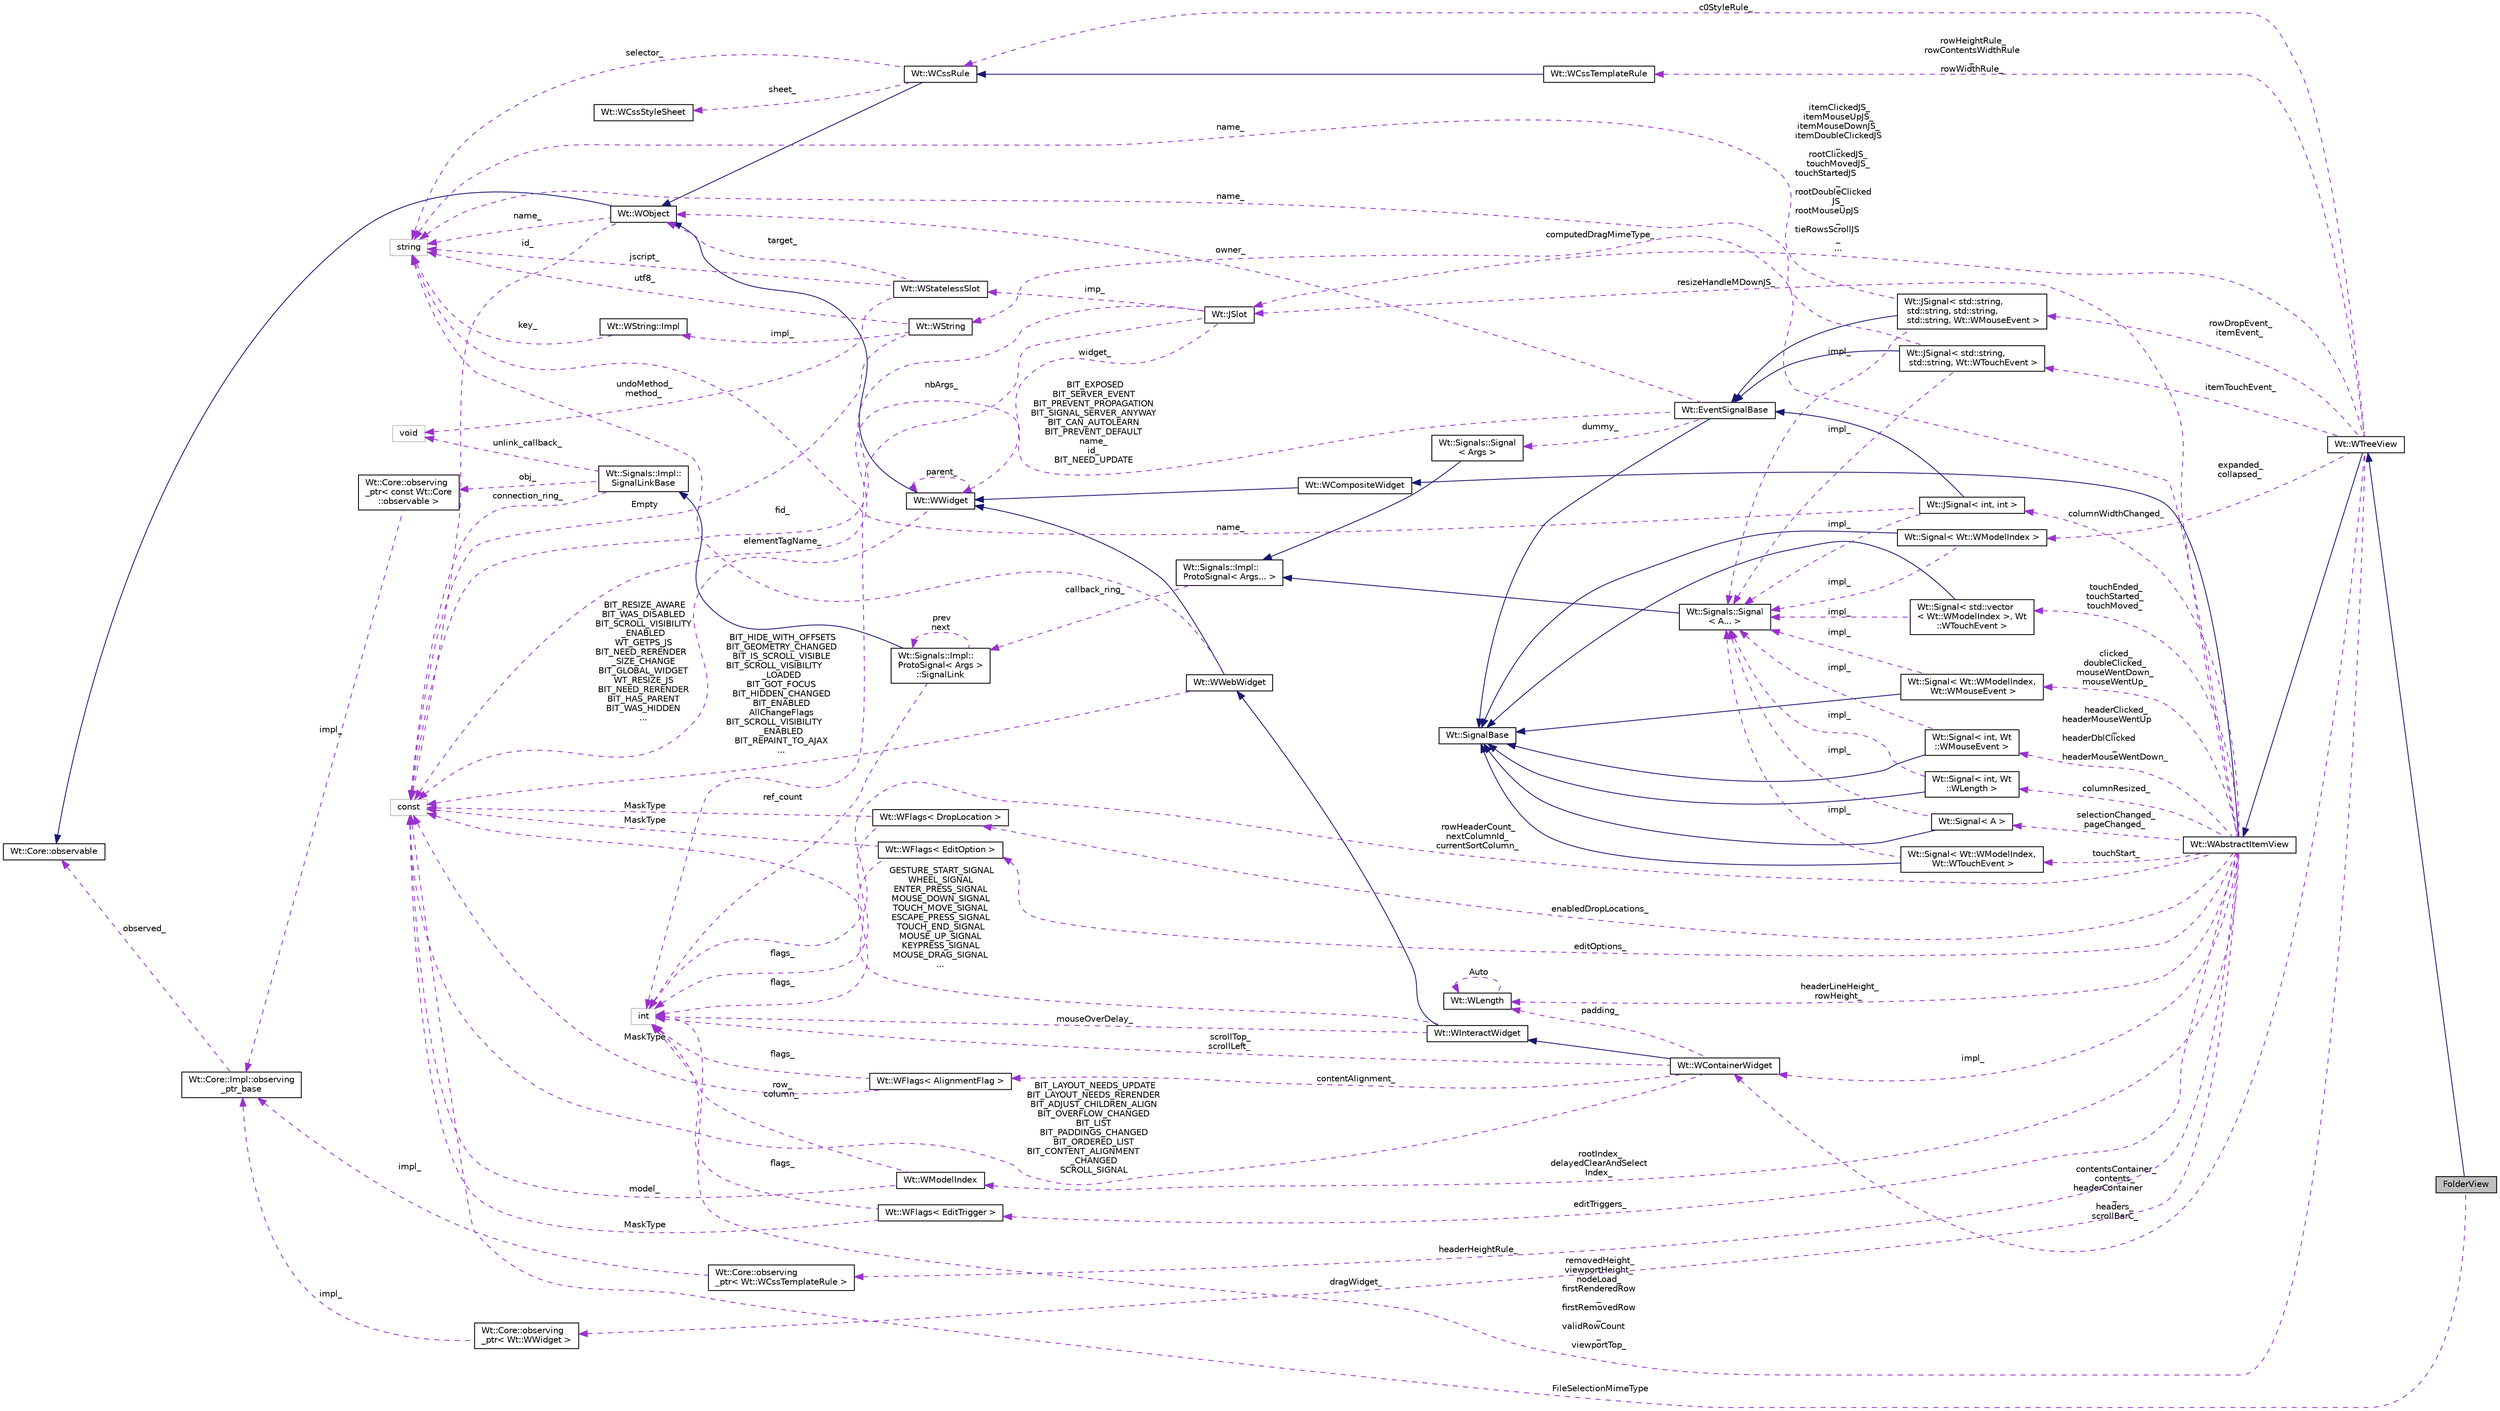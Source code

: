 digraph "FolderView"
{
 // LATEX_PDF_SIZE
  edge [fontname="Helvetica",fontsize="10",labelfontname="Helvetica",labelfontsize="10"];
  node [fontname="Helvetica",fontsize="10",shape=record];
  rankdir="LR";
  Node1 [label="FolderView",height=0.2,width=0.4,color="black", fillcolor="grey75", style="filled", fontcolor="black",tooltip="A specialized treeview that supports a custom drop event."];
  Node2 -> Node1 [dir="back",color="midnightblue",fontsize="10",style="solid",fontname="Helvetica"];
  Node2 [label="Wt::WTreeView",height=0.2,width=0.4,color="black", fillcolor="white", style="filled",URL="$classWt_1_1WTreeView.html",tooltip="A view class that displays a model as a tree or tree table."];
  Node3 -> Node2 [dir="back",color="midnightblue",fontsize="10",style="solid",fontname="Helvetica"];
  Node3 [label="Wt::WAbstractItemView",height=0.2,width=0.4,color="black", fillcolor="white", style="filled",URL="$classWt_1_1WAbstractItemView.html",tooltip="An abstract base class for item Views."];
  Node4 -> Node3 [dir="back",color="midnightblue",fontsize="10",style="solid",fontname="Helvetica"];
  Node4 [label="Wt::WCompositeWidget",height=0.2,width=0.4,color="black", fillcolor="white", style="filled",URL="$classWt_1_1WCompositeWidget.html",tooltip="A widget that hides the implementation of composite widgets."];
  Node5 -> Node4 [dir="back",color="midnightblue",fontsize="10",style="solid",fontname="Helvetica"];
  Node5 [label="Wt::WWidget",height=0.2,width=0.4,color="black", fillcolor="white", style="filled",URL="$classWt_1_1WWidget.html",tooltip="The abstract base class for a user-interface component."];
  Node6 -> Node5 [dir="back",color="midnightblue",fontsize="10",style="solid",fontname="Helvetica"];
  Node6 [label="Wt::WObject",height=0.2,width=0.4,color="black", fillcolor="white", style="filled",URL="$classWt_1_1WObject.html",tooltip="A base class for objects that participate in the signal/slot system."];
  Node7 -> Node6 [dir="back",color="midnightblue",fontsize="10",style="solid",fontname="Helvetica"];
  Node7 [label="Wt::Core::observable",height=0.2,width=0.4,color="black", fillcolor="white", style="filled",URL="$classWt_1_1Core_1_1observable.html",tooltip="A base class for objects whose life-time can be tracked."];
  Node8 -> Node6 [dir="back",color="darkorchid3",fontsize="10",style="dashed",label=" name_" ,fontname="Helvetica"];
  Node8 [label="string",height=0.2,width=0.4,color="grey75", fillcolor="white", style="filled",tooltip=" "];
  Node9 -> Node6 [dir="back",color="darkorchid3",fontsize="10",style="dashed",label=" id_" ,fontname="Helvetica"];
  Node9 [label="const",height=0.2,width=0.4,color="grey75", fillcolor="white", style="filled",tooltip=" "];
  Node5 -> Node5 [dir="back",color="darkorchid3",fontsize="10",style="dashed",label=" parent_" ,fontname="Helvetica"];
  Node9 -> Node5 [dir="back",color="darkorchid3",fontsize="10",style="dashed",label=" BIT_RESIZE_AWARE\nBIT_WAS_DISABLED\nBIT_SCROLL_VISIBILITY\l_ENABLED\nWT_GETPS_JS\nBIT_NEED_RERENDER\l_SIZE_CHANGE\nBIT_GLOBAL_WIDGET\nWT_RESIZE_JS\nBIT_NEED_RERENDER\nBIT_HAS_PARENT\nBIT_WAS_HIDDEN\n..." ,fontname="Helvetica"];
  Node10 -> Node3 [dir="back",color="darkorchid3",fontsize="10",style="dashed",label=" selectionChanged_\npageChanged_" ,fontname="Helvetica"];
  Node10 [label="Wt::Signal\< A \>",height=0.2,width=0.4,color="black", fillcolor="white", style="filled",URL="$classWt_1_1Signal.html",tooltip="A signal that propagates events to listeners."];
  Node11 -> Node10 [dir="back",color="midnightblue",fontsize="10",style="solid",fontname="Helvetica"];
  Node11 [label="Wt::SignalBase",height=0.2,width=0.4,color="black", fillcolor="white", style="filled",URL="$classWt_1_1SignalBase.html",tooltip="Abstract base class of a signal."];
  Node12 -> Node10 [dir="back",color="darkorchid3",fontsize="10",style="dashed",label=" impl_" ,fontname="Helvetica"];
  Node12 [label="Wt::Signals::Signal\l\< A... \>",height=0.2,width=0.4,color="black", fillcolor="white", style="filled",URL="$structWt_1_1Signals_1_1Signal.html",tooltip=" "];
  Node13 -> Node12 [dir="back",color="midnightblue",fontsize="10",style="solid",fontname="Helvetica"];
  Node13 [label="Wt::Signals::Impl::\lProtoSignal\< Args... \>",height=0.2,width=0.4,color="black", fillcolor="white", style="filled",URL="$classWt_1_1Signals_1_1Impl_1_1ProtoSignal.html",tooltip=" "];
  Node14 -> Node13 [dir="back",color="darkorchid3",fontsize="10",style="dashed",label=" callback_ring_" ,fontname="Helvetica"];
  Node14 [label="Wt::Signals::Impl::\lProtoSignal\< Args \>\l::SignalLink",height=0.2,width=0.4,color="black", fillcolor="white", style="filled",URL="$structWt_1_1Signals_1_1Impl_1_1ProtoSignal_1_1SignalLink.html",tooltip=" "];
  Node15 -> Node14 [dir="back",color="midnightblue",fontsize="10",style="solid",fontname="Helvetica"];
  Node15 [label="Wt::Signals::Impl::\lSignalLinkBase",height=0.2,width=0.4,color="black", fillcolor="white", style="filled",URL="$classWt_1_1Signals_1_1Impl_1_1SignalLinkBase.html",tooltip=" "];
  Node16 -> Node15 [dir="back",color="darkorchid3",fontsize="10",style="dashed",label=" unlink_callback_" ,fontname="Helvetica"];
  Node16 [label="void",height=0.2,width=0.4,color="grey75", fillcolor="white", style="filled",tooltip=" "];
  Node17 -> Node15 [dir="back",color="darkorchid3",fontsize="10",style="dashed",label=" obj_" ,fontname="Helvetica"];
  Node17 [label="Wt::Core::observing\l_ptr\< const Wt::Core\l::observable \>",height=0.2,width=0.4,color="black", fillcolor="white", style="filled",URL="$classWt_1_1Core_1_1observing__ptr.html",tooltip=" "];
  Node18 -> Node17 [dir="back",color="darkorchid3",fontsize="10",style="dashed",label=" impl_" ,fontname="Helvetica"];
  Node18 [label="Wt::Core::Impl::observing\l_ptr_base",height=0.2,width=0.4,color="black", fillcolor="white", style="filled",URL="$structWt_1_1Core_1_1Impl_1_1observing__ptr__base.html",tooltip=" "];
  Node7 -> Node18 [dir="back",color="darkorchid3",fontsize="10",style="dashed",label=" observed_" ,fontname="Helvetica"];
  Node9 -> Node15 [dir="back",color="darkorchid3",fontsize="10",style="dashed",label=" connection_ring_" ,fontname="Helvetica"];
  Node19 -> Node14 [dir="back",color="darkorchid3",fontsize="10",style="dashed",label=" ref_count" ,fontname="Helvetica"];
  Node19 [label="int",height=0.2,width=0.4,color="grey75", fillcolor="white", style="filled",tooltip=" "];
  Node14 -> Node14 [dir="back",color="darkorchid3",fontsize="10",style="dashed",label=" prev\nnext" ,fontname="Helvetica"];
  Node20 -> Node3 [dir="back",color="darkorchid3",fontsize="10",style="dashed",label=" resizeHandleMDownJS_" ,fontname="Helvetica"];
  Node20 [label="Wt::JSlot",height=0.2,width=0.4,color="black", fillcolor="white", style="filled",URL="$classWt_1_1JSlot.html",tooltip="A slot that is only implemented in client side JavaScript code."];
  Node21 -> Node20 [dir="back",color="darkorchid3",fontsize="10",style="dashed",label=" imp_" ,fontname="Helvetica"];
  Node21 [label="Wt::WStatelessSlot",height=0.2,width=0.4,color="black", fillcolor="white", style="filled",URL="$classWt_1_1WStatelessSlot.html",tooltip=" "];
  Node6 -> Node21 [dir="back",color="darkorchid3",fontsize="10",style="dashed",label=" target_" ,fontname="Helvetica"];
  Node16 -> Node21 [dir="back",color="darkorchid3",fontsize="10",style="dashed",label=" undoMethod_\nmethod_" ,fontname="Helvetica"];
  Node8 -> Node21 [dir="back",color="darkorchid3",fontsize="10",style="dashed",label=" jscript_" ,fontname="Helvetica"];
  Node19 -> Node20 [dir="back",color="darkorchid3",fontsize="10",style="dashed",label=" nbArgs_" ,fontname="Helvetica"];
  Node5 -> Node20 [dir="back",color="darkorchid3",fontsize="10",style="dashed",label=" widget_" ,fontname="Helvetica"];
  Node9 -> Node20 [dir="back",color="darkorchid3",fontsize="10",style="dashed",label=" fid_" ,fontname="Helvetica"];
  Node22 -> Node3 [dir="back",color="darkorchid3",fontsize="10",style="dashed",label=" impl_" ,fontname="Helvetica"];
  Node22 [label="Wt::WContainerWidget",height=0.2,width=0.4,color="black", fillcolor="white", style="filled",URL="$classWt_1_1WContainerWidget.html",tooltip="A widget that holds and manages child widgets."];
  Node23 -> Node22 [dir="back",color="midnightblue",fontsize="10",style="solid",fontname="Helvetica"];
  Node23 [label="Wt::WInteractWidget",height=0.2,width=0.4,color="black", fillcolor="white", style="filled",URL="$classWt_1_1WInteractWidget.html",tooltip="An abstract widget that can receive user-interface interaction."];
  Node24 -> Node23 [dir="back",color="midnightblue",fontsize="10",style="solid",fontname="Helvetica"];
  Node24 [label="Wt::WWebWidget",height=0.2,width=0.4,color="black", fillcolor="white", style="filled",URL="$classWt_1_1WWebWidget.html",tooltip="A base class for widgets with an HTML counterpart."];
  Node5 -> Node24 [dir="back",color="midnightblue",fontsize="10",style="solid",fontname="Helvetica"];
  Node8 -> Node24 [dir="back",color="darkorchid3",fontsize="10",style="dashed",label=" elementTagName_" ,fontname="Helvetica"];
  Node9 -> Node24 [dir="back",color="darkorchid3",fontsize="10",style="dashed",label=" BIT_HIDE_WITH_OFFSETS\nBIT_GEOMETRY_CHANGED\nBIT_IS_SCROLL_VISIBLE\nBIT_SCROLL_VISIBILITY\l_LOADED\nBIT_GOT_FOCUS\nBIT_HIDDEN_CHANGED\nBIT_ENABLED\nAllChangeFlags\nBIT_SCROLL_VISIBILITY\l_ENABLED\nBIT_REPAINT_TO_AJAX\n..." ,fontname="Helvetica"];
  Node19 -> Node23 [dir="back",color="darkorchid3",fontsize="10",style="dashed",label=" mouseOverDelay_" ,fontname="Helvetica"];
  Node9 -> Node23 [dir="back",color="darkorchid3",fontsize="10",style="dashed",label=" GESTURE_START_SIGNAL\nWHEEL_SIGNAL\nENTER_PRESS_SIGNAL\nMOUSE_DOWN_SIGNAL\nTOUCH_MOVE_SIGNAL\nESCAPE_PRESS_SIGNAL\nTOUCH_END_SIGNAL\nMOUSE_UP_SIGNAL\nKEYPRESS_SIGNAL\nMOUSE_DRAG_SIGNAL\n..." ,fontname="Helvetica"];
  Node19 -> Node22 [dir="back",color="darkorchid3",fontsize="10",style="dashed",label=" scrollTop_\nscrollLeft_" ,fontname="Helvetica"];
  Node25 -> Node22 [dir="back",color="darkorchid3",fontsize="10",style="dashed",label=" contentAlignment_" ,fontname="Helvetica"];
  Node25 [label="Wt::WFlags\< AlignmentFlag \>",height=0.2,width=0.4,color="black", fillcolor="white", style="filled",URL="$classWt_1_1WFlags.html",tooltip=" "];
  Node19 -> Node25 [dir="back",color="darkorchid3",fontsize="10",style="dashed",label=" flags_" ,fontname="Helvetica"];
  Node9 -> Node25 [dir="back",color="darkorchid3",fontsize="10",style="dashed",label=" MaskType" ,fontname="Helvetica"];
  Node26 -> Node22 [dir="back",color="darkorchid3",fontsize="10",style="dashed",label=" padding_" ,fontname="Helvetica"];
  Node26 [label="Wt::WLength",height=0.2,width=0.4,color="black", fillcolor="white", style="filled",URL="$classWt_1_1WLength.html",tooltip="A value class that describes a CSS length."];
  Node26 -> Node26 [dir="back",color="darkorchid3",fontsize="10",style="dashed",label=" Auto" ,fontname="Helvetica"];
  Node9 -> Node22 [dir="back",color="darkorchid3",fontsize="10",style="dashed",label=" BIT_LAYOUT_NEEDS_UPDATE\nBIT_LAYOUT_NEEDS_RERENDER\nBIT_ADJUST_CHILDREN_ALIGN\nBIT_OVERFLOW_CHANGED\nBIT_LIST\nBIT_PADDINGS_CHANGED\nBIT_ORDERED_LIST\nBIT_CONTENT_ALIGNMENT\l_CHANGED\nSCROLL_SIGNAL" ,fontname="Helvetica"];
  Node27 -> Node3 [dir="back",color="darkorchid3",fontsize="10",style="dashed",label=" rootIndex_\ndelayedClearAndSelect\lIndex_" ,fontname="Helvetica"];
  Node27 [label="Wt::WModelIndex",height=0.2,width=0.4,color="black", fillcolor="white", style="filled",URL="$classWt_1_1WModelIndex.html",tooltip="A value class that describes an index to an item in a data model."];
  Node19 -> Node27 [dir="back",color="darkorchid3",fontsize="10",style="dashed",label=" row_\ncolumn_" ,fontname="Helvetica"];
  Node9 -> Node27 [dir="back",color="darkorchid3",fontsize="10",style="dashed",label=" model_" ,fontname="Helvetica"];
  Node28 -> Node3 [dir="back",color="darkorchid3",fontsize="10",style="dashed",label=" computedDragMimeType_" ,fontname="Helvetica"];
  Node28 [label="Wt::WString",height=0.2,width=0.4,color="black", fillcolor="white", style="filled",URL="$classWt_1_1WString.html",tooltip="A value class which describes a locale-aware unicode string."];
  Node29 -> Node28 [dir="back",color="darkorchid3",fontsize="10",style="dashed",label=" impl_" ,fontname="Helvetica"];
  Node29 [label="Wt::WString::Impl",height=0.2,width=0.4,color="black", fillcolor="white", style="filled",URL="$structWt_1_1WString_1_1Impl.html",tooltip=" "];
  Node8 -> Node29 [dir="back",color="darkorchid3",fontsize="10",style="dashed",label=" key_" ,fontname="Helvetica"];
  Node8 -> Node28 [dir="back",color="darkorchid3",fontsize="10",style="dashed",label=" utf8_" ,fontname="Helvetica"];
  Node9 -> Node28 [dir="back",color="darkorchid3",fontsize="10",style="dashed",label=" Empty" ,fontname="Helvetica"];
  Node30 -> Node3 [dir="back",color="darkorchid3",fontsize="10",style="dashed",label=" editTriggers_" ,fontname="Helvetica"];
  Node30 [label="Wt::WFlags\< EditTrigger \>",height=0.2,width=0.4,color="black", fillcolor="white", style="filled",URL="$classWt_1_1WFlags.html",tooltip=" "];
  Node19 -> Node30 [dir="back",color="darkorchid3",fontsize="10",style="dashed",label=" flags_" ,fontname="Helvetica"];
  Node9 -> Node30 [dir="back",color="darkorchid3",fontsize="10",style="dashed",label=" MaskType" ,fontname="Helvetica"];
  Node31 -> Node3 [dir="back",color="darkorchid3",fontsize="10",style="dashed",label=" dragWidget_" ,fontname="Helvetica"];
  Node31 [label="Wt::Core::observing\l_ptr\< Wt::WWidget \>",height=0.2,width=0.4,color="black", fillcolor="white", style="filled",URL="$classWt_1_1Core_1_1observing__ptr.html",tooltip=" "];
  Node18 -> Node31 [dir="back",color="darkorchid3",fontsize="10",style="dashed",label=" impl_" ,fontname="Helvetica"];
  Node32 -> Node3 [dir="back",color="darkorchid3",fontsize="10",style="dashed",label=" clicked_\ndoubleClicked_\nmouseWentDown_\nmouseWentUp_" ,fontname="Helvetica"];
  Node32 [label="Wt::Signal\< Wt::WModelIndex,\l Wt::WMouseEvent \>",height=0.2,width=0.4,color="black", fillcolor="white", style="filled",URL="$classWt_1_1Signal.html",tooltip=" "];
  Node11 -> Node32 [dir="back",color="midnightblue",fontsize="10",style="solid",fontname="Helvetica"];
  Node12 -> Node32 [dir="back",color="darkorchid3",fontsize="10",style="dashed",label=" impl_" ,fontname="Helvetica"];
  Node33 -> Node3 [dir="back",color="darkorchid3",fontsize="10",style="dashed",label=" touchEnded_\ntouchStarted_\ntouchMoved_" ,fontname="Helvetica"];
  Node33 [label="Wt::Signal\< std::vector\l\< Wt::WModelIndex \>, Wt\l::WTouchEvent \>",height=0.2,width=0.4,color="black", fillcolor="white", style="filled",URL="$classWt_1_1Signal.html",tooltip=" "];
  Node11 -> Node33 [dir="back",color="midnightblue",fontsize="10",style="solid",fontname="Helvetica"];
  Node12 -> Node33 [dir="back",color="darkorchid3",fontsize="10",style="dashed",label=" impl_" ,fontname="Helvetica"];
  Node34 -> Node3 [dir="back",color="darkorchid3",fontsize="10",style="dashed",label=" headerClicked_\nheaderMouseWentUp\l_\nheaderDblClicked\l_\nheaderMouseWentDown_" ,fontname="Helvetica"];
  Node34 [label="Wt::Signal\< int, Wt\l::WMouseEvent \>",height=0.2,width=0.4,color="black", fillcolor="white", style="filled",URL="$classWt_1_1Signal.html",tooltip=" "];
  Node11 -> Node34 [dir="back",color="midnightblue",fontsize="10",style="solid",fontname="Helvetica"];
  Node12 -> Node34 [dir="back",color="darkorchid3",fontsize="10",style="dashed",label=" impl_" ,fontname="Helvetica"];
  Node35 -> Node3 [dir="back",color="darkorchid3",fontsize="10",style="dashed",label=" headerHeightRule_" ,fontname="Helvetica"];
  Node35 [label="Wt::Core::observing\l_ptr\< Wt::WCssTemplateRule \>",height=0.2,width=0.4,color="black", fillcolor="white", style="filled",URL="$classWt_1_1Core_1_1observing__ptr.html",tooltip=" "];
  Node18 -> Node35 [dir="back",color="darkorchid3",fontsize="10",style="dashed",label=" impl_" ,fontname="Helvetica"];
  Node36 -> Node3 [dir="back",color="darkorchid3",fontsize="10",style="dashed",label=" enabledDropLocations_" ,fontname="Helvetica"];
  Node36 [label="Wt::WFlags\< DropLocation \>",height=0.2,width=0.4,color="black", fillcolor="white", style="filled",URL="$classWt_1_1WFlags.html",tooltip=" "];
  Node19 -> Node36 [dir="back",color="darkorchid3",fontsize="10",style="dashed",label=" flags_" ,fontname="Helvetica"];
  Node9 -> Node36 [dir="back",color="darkorchid3",fontsize="10",style="dashed",label=" MaskType" ,fontname="Helvetica"];
  Node19 -> Node3 [dir="back",color="darkorchid3",fontsize="10",style="dashed",label=" rowHeaderCount_\nnextColumnId_\ncurrentSortColumn_" ,fontname="Helvetica"];
  Node37 -> Node3 [dir="back",color="darkorchid3",fontsize="10",style="dashed",label=" editOptions_" ,fontname="Helvetica"];
  Node37 [label="Wt::WFlags\< EditOption \>",height=0.2,width=0.4,color="black", fillcolor="white", style="filled",URL="$classWt_1_1WFlags.html",tooltip=" "];
  Node19 -> Node37 [dir="back",color="darkorchid3",fontsize="10",style="dashed",label=" flags_" ,fontname="Helvetica"];
  Node9 -> Node37 [dir="back",color="darkorchid3",fontsize="10",style="dashed",label=" MaskType" ,fontname="Helvetica"];
  Node38 -> Node3 [dir="back",color="darkorchid3",fontsize="10",style="dashed",label=" columnWidthChanged_" ,fontname="Helvetica"];
  Node38 [label="Wt::JSignal\< int, int \>",height=0.2,width=0.4,color="black", fillcolor="white", style="filled",URL="$classWt_1_1JSignal.html",tooltip=" "];
  Node39 -> Node38 [dir="back",color="midnightblue",fontsize="10",style="solid",fontname="Helvetica"];
  Node39 [label="Wt::EventSignalBase",height=0.2,width=0.4,color="black", fillcolor="white", style="filled",URL="$classWt_1_1EventSignalBase.html",tooltip="Abstract base class of an event signal."];
  Node11 -> Node39 [dir="back",color="midnightblue",fontsize="10",style="solid",fontname="Helvetica"];
  Node6 -> Node39 [dir="back",color="darkorchid3",fontsize="10",style="dashed",label=" owner_" ,fontname="Helvetica"];
  Node40 -> Node39 [dir="back",color="darkorchid3",fontsize="10",style="dashed",label=" dummy_" ,fontname="Helvetica"];
  Node40 [label="Wt::Signals::Signal\l\< Args \>",height=0.2,width=0.4,color="black", fillcolor="white", style="filled",URL="$structWt_1_1Signals_1_1Signal.html",tooltip=" "];
  Node13 -> Node40 [dir="back",color="midnightblue",fontsize="10",style="solid",fontname="Helvetica"];
  Node9 -> Node39 [dir="back",color="darkorchid3",fontsize="10",style="dashed",label=" BIT_EXPOSED\nBIT_SERVER_EVENT\nBIT_PREVENT_PROPAGATION\nBIT_SIGNAL_SERVER_ANYWAY\nBIT_CAN_AUTOLEARN\nBIT_PREVENT_DEFAULT\nname_\nid_\nBIT_NEED_UPDATE" ,fontname="Helvetica"];
  Node8 -> Node38 [dir="back",color="darkorchid3",fontsize="10",style="dashed",label=" name_" ,fontname="Helvetica"];
  Node12 -> Node38 [dir="back",color="darkorchid3",fontsize="10",style="dashed",label=" impl_" ,fontname="Helvetica"];
  Node41 -> Node3 [dir="back",color="darkorchid3",fontsize="10",style="dashed",label=" columnResized_" ,fontname="Helvetica"];
  Node41 [label="Wt::Signal\< int, Wt\l::WLength \>",height=0.2,width=0.4,color="black", fillcolor="white", style="filled",URL="$classWt_1_1Signal.html",tooltip=" "];
  Node11 -> Node41 [dir="back",color="midnightblue",fontsize="10",style="solid",fontname="Helvetica"];
  Node12 -> Node41 [dir="back",color="darkorchid3",fontsize="10",style="dashed",label=" impl_" ,fontname="Helvetica"];
  Node42 -> Node3 [dir="back",color="darkorchid3",fontsize="10",style="dashed",label=" touchStart_" ,fontname="Helvetica"];
  Node42 [label="Wt::Signal\< Wt::WModelIndex,\l Wt::WTouchEvent \>",height=0.2,width=0.4,color="black", fillcolor="white", style="filled",URL="$classWt_1_1Signal.html",tooltip=" "];
  Node11 -> Node42 [dir="back",color="midnightblue",fontsize="10",style="solid",fontname="Helvetica"];
  Node12 -> Node42 [dir="back",color="darkorchid3",fontsize="10",style="dashed",label=" impl_" ,fontname="Helvetica"];
  Node26 -> Node3 [dir="back",color="darkorchid3",fontsize="10",style="dashed",label=" headerLineHeight_\nrowHeight_" ,fontname="Helvetica"];
  Node20 -> Node2 [dir="back",color="darkorchid3",fontsize="10",style="dashed",label=" itemClickedJS_\nitemMouseUpJS_\nitemMouseDownJS_\nitemDoubleClickedJS\l_\nrootClickedJS_\ntouchMovedJS_\ntouchStartedJS\l_\nrootDoubleClicked\lJS_\nrootMouseUpJS\l_\ntieRowsScrollJS\l_\n..." ,fontname="Helvetica"];
  Node22 -> Node2 [dir="back",color="darkorchid3",fontsize="10",style="dashed",label=" contentsContainer_\ncontents_\nheaderContainer\l_\nheaders_\nscrollBarC_" ,fontname="Helvetica"];
  Node43 -> Node2 [dir="back",color="darkorchid3",fontsize="10",style="dashed",label=" rowDropEvent_\nitemEvent_" ,fontname="Helvetica"];
  Node43 [label="Wt::JSignal\< std::string,\l std::string, std::string,\l std::string, Wt::WMouseEvent \>",height=0.2,width=0.4,color="black", fillcolor="white", style="filled",URL="$classWt_1_1JSignal.html",tooltip=" "];
  Node39 -> Node43 [dir="back",color="midnightblue",fontsize="10",style="solid",fontname="Helvetica"];
  Node8 -> Node43 [dir="back",color="darkorchid3",fontsize="10",style="dashed",label=" name_" ,fontname="Helvetica"];
  Node12 -> Node43 [dir="back",color="darkorchid3",fontsize="10",style="dashed",label=" impl_" ,fontname="Helvetica"];
  Node44 -> Node2 [dir="back",color="darkorchid3",fontsize="10",style="dashed",label=" c0StyleRule_" ,fontname="Helvetica"];
  Node44 [label="Wt::WCssRule",height=0.2,width=0.4,color="black", fillcolor="white", style="filled",URL="$classWt_1_1WCssRule.html",tooltip="Abstract rule in a CSS style sheet."];
  Node6 -> Node44 [dir="back",color="midnightblue",fontsize="10",style="solid",fontname="Helvetica"];
  Node45 -> Node44 [dir="back",color="darkorchid3",fontsize="10",style="dashed",label=" sheet_" ,fontname="Helvetica"];
  Node45 [label="Wt::WCssStyleSheet",height=0.2,width=0.4,color="black", fillcolor="white", style="filled",URL="$classWt_1_1WCssStyleSheet.html",tooltip="A CSS style sheet."];
  Node8 -> Node44 [dir="back",color="darkorchid3",fontsize="10",style="dashed",label=" selector_" ,fontname="Helvetica"];
  Node46 -> Node2 [dir="back",color="darkorchid3",fontsize="10",style="dashed",label=" rowHeightRule_\nrowContentsWidthRule\l_\nrowWidthRule_" ,fontname="Helvetica"];
  Node46 [label="Wt::WCssTemplateRule",height=0.2,width=0.4,color="black", fillcolor="white", style="filled",URL="$classWt_1_1WCssTemplateRule.html",tooltip="A CSS rule based on a template widget."];
  Node44 -> Node46 [dir="back",color="midnightblue",fontsize="10",style="solid",fontname="Helvetica"];
  Node47 -> Node2 [dir="back",color="darkorchid3",fontsize="10",style="dashed",label=" itemTouchEvent_" ,fontname="Helvetica"];
  Node47 [label="Wt::JSignal\< std::string,\l std::string, Wt::WTouchEvent \>",height=0.2,width=0.4,color="black", fillcolor="white", style="filled",URL="$classWt_1_1JSignal.html",tooltip=" "];
  Node39 -> Node47 [dir="back",color="midnightblue",fontsize="10",style="solid",fontname="Helvetica"];
  Node8 -> Node47 [dir="back",color="darkorchid3",fontsize="10",style="dashed",label=" name_" ,fontname="Helvetica"];
  Node12 -> Node47 [dir="back",color="darkorchid3",fontsize="10",style="dashed",label=" impl_" ,fontname="Helvetica"];
  Node19 -> Node2 [dir="back",color="darkorchid3",fontsize="10",style="dashed",label=" removedHeight_\nviewportHeight_\nnodeLoad_\nfirstRenderedRow\l_\nfirstRemovedRow\l_\nvalidRowCount\l_\nviewportTop_" ,fontname="Helvetica"];
  Node48 -> Node2 [dir="back",color="darkorchid3",fontsize="10",style="dashed",label=" expanded_\ncollapsed_" ,fontname="Helvetica"];
  Node48 [label="Wt::Signal\< Wt::WModelIndex \>",height=0.2,width=0.4,color="black", fillcolor="white", style="filled",URL="$classWt_1_1Signal.html",tooltip=" "];
  Node11 -> Node48 [dir="back",color="midnightblue",fontsize="10",style="solid",fontname="Helvetica"];
  Node12 -> Node48 [dir="back",color="darkorchid3",fontsize="10",style="dashed",label=" impl_" ,fontname="Helvetica"];
  Node9 -> Node1 [dir="back",color="darkorchid3",fontsize="10",style="dashed",label=" FileSelectionMimeType" ,fontname="Helvetica"];
}
